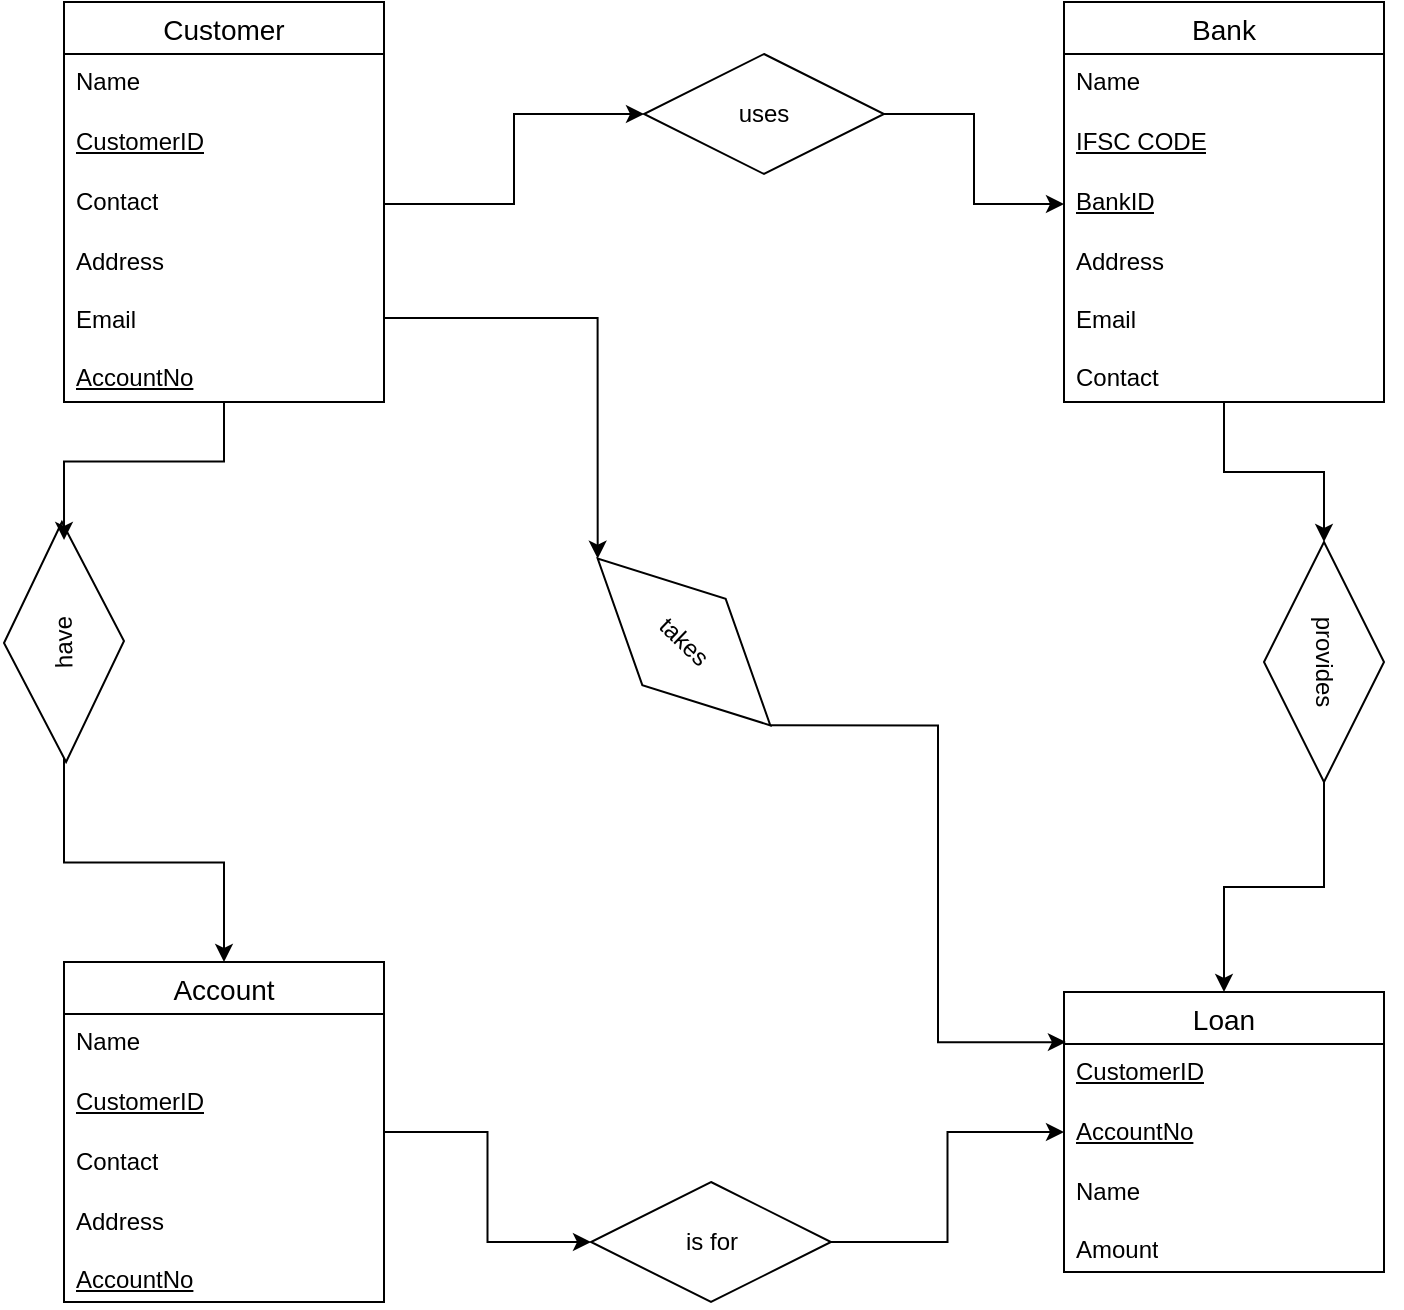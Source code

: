 <mxfile version="24.4.0" type="device">
  <diagram name="Page-1" id="c6KY7Yb14axmqHv76Ozx">
    <mxGraphModel dx="1434" dy="746" grid="1" gridSize="10" guides="1" tooltips="1" connect="1" arrows="1" fold="1" page="1" pageScale="1" pageWidth="827" pageHeight="1169" math="0" shadow="0">
      <root>
        <mxCell id="0" />
        <mxCell id="1" parent="0" />
        <mxCell id="VdIoEbUkgrmwvviUGN7z-34" style="edgeStyle=orthogonalEdgeStyle;rounded=0;orthogonalLoop=1;jettySize=auto;html=1;entryX=0;entryY=0.5;entryDx=0;entryDy=0;" parent="1" source="VdIoEbUkgrmwvviUGN7z-1" target="VdIoEbUkgrmwvviUGN7z-33" edge="1">
          <mxGeometry relative="1" as="geometry" />
        </mxCell>
        <mxCell id="VdIoEbUkgrmwvviUGN7z-1" value="Bank" style="swimlane;fontStyle=0;childLayout=stackLayout;horizontal=1;startSize=26;horizontalStack=0;resizeParent=1;resizeParentMax=0;resizeLast=0;collapsible=1;marginBottom=0;align=center;fontSize=14;" parent="1" vertex="1">
          <mxGeometry x="590" y="40" width="160" height="200" as="geometry">
            <mxRectangle x="590" y="40" width="70" height="30" as="alternateBounds" />
          </mxGeometry>
        </mxCell>
        <mxCell id="VdIoEbUkgrmwvviUGN7z-2" value="Name" style="text;strokeColor=none;fillColor=none;spacingLeft=4;spacingRight=4;overflow=hidden;rotatable=0;points=[[0,0.5],[1,0.5]];portConstraint=eastwest;fontSize=12;whiteSpace=wrap;html=1;" parent="VdIoEbUkgrmwvviUGN7z-1" vertex="1">
          <mxGeometry y="26" width="160" height="30" as="geometry" />
        </mxCell>
        <mxCell id="VdIoEbUkgrmwvviUGN7z-3" value="&lt;u&gt;IFSC CODE&lt;/u&gt;" style="text;strokeColor=none;fillColor=none;spacingLeft=4;spacingRight=4;overflow=hidden;rotatable=0;points=[[0,0.5],[1,0.5]];portConstraint=eastwest;fontSize=12;whiteSpace=wrap;html=1;" parent="VdIoEbUkgrmwvviUGN7z-1" vertex="1">
          <mxGeometry y="56" width="160" height="30" as="geometry" />
        </mxCell>
        <mxCell id="VdIoEbUkgrmwvviUGN7z-4" value="&lt;u&gt;BankID&lt;/u&gt;" style="text;strokeColor=none;fillColor=none;spacingLeft=4;spacingRight=4;overflow=hidden;rotatable=0;points=[[0,0.5],[1,0.5]];portConstraint=eastwest;fontSize=12;whiteSpace=wrap;html=1;" parent="VdIoEbUkgrmwvviUGN7z-1" vertex="1">
          <mxGeometry y="86" width="160" height="30" as="geometry" />
        </mxCell>
        <mxCell id="VdIoEbUkgrmwvviUGN7z-5" value="&lt;div&gt;Address&lt;/div&gt;&lt;div&gt;&lt;br&gt;&lt;/div&gt;&lt;div&gt;Email&lt;/div&gt;&lt;div&gt;&lt;br&gt;&lt;/div&gt;&lt;div&gt;Contact&lt;/div&gt;&lt;div&gt;&lt;br&gt;&lt;/div&gt;" style="text;strokeColor=none;fillColor=none;spacingLeft=4;spacingRight=4;overflow=hidden;rotatable=0;points=[[0,0.5],[1,0.5]];portConstraint=eastwest;fontSize=12;whiteSpace=wrap;html=1;" parent="VdIoEbUkgrmwvviUGN7z-1" vertex="1">
          <mxGeometry y="116" width="160" height="84" as="geometry" />
        </mxCell>
        <mxCell id="VdIoEbUkgrmwvviUGN7z-6" style="edgeStyle=orthogonalEdgeStyle;rounded=0;orthogonalLoop=1;jettySize=auto;html=1;exitX=1;exitY=0.5;exitDx=0;exitDy=0;" parent="VdIoEbUkgrmwvviUGN7z-1" source="VdIoEbUkgrmwvviUGN7z-3" target="VdIoEbUkgrmwvviUGN7z-3" edge="1">
          <mxGeometry relative="1" as="geometry" />
        </mxCell>
        <mxCell id="VdIoEbUkgrmwvviUGN7z-7" value="Customer" style="swimlane;fontStyle=0;childLayout=stackLayout;horizontal=1;startSize=26;horizontalStack=0;resizeParent=1;resizeParentMax=0;resizeLast=0;collapsible=1;marginBottom=0;align=center;fontSize=14;" parent="1" vertex="1">
          <mxGeometry x="90" y="40" width="160" height="200" as="geometry" />
        </mxCell>
        <mxCell id="VdIoEbUkgrmwvviUGN7z-8" value="Name" style="text;strokeColor=none;fillColor=none;spacingLeft=4;spacingRight=4;overflow=hidden;rotatable=0;points=[[0,0.5],[1,0.5]];portConstraint=eastwest;fontSize=12;whiteSpace=wrap;html=1;" parent="VdIoEbUkgrmwvviUGN7z-7" vertex="1">
          <mxGeometry y="26" width="160" height="30" as="geometry" />
        </mxCell>
        <mxCell id="VdIoEbUkgrmwvviUGN7z-9" value="&lt;u&gt;CustomerID&lt;/u&gt;" style="text;strokeColor=none;fillColor=none;spacingLeft=4;spacingRight=4;overflow=hidden;rotatable=0;points=[[0,0.5],[1,0.5]];portConstraint=eastwest;fontSize=12;whiteSpace=wrap;html=1;" parent="VdIoEbUkgrmwvviUGN7z-7" vertex="1">
          <mxGeometry y="56" width="160" height="30" as="geometry" />
        </mxCell>
        <mxCell id="VdIoEbUkgrmwvviUGN7z-10" value="Contact" style="text;strokeColor=none;fillColor=none;spacingLeft=4;spacingRight=4;overflow=hidden;rotatable=0;points=[[0,0.5],[1,0.5]];portConstraint=eastwest;fontSize=12;whiteSpace=wrap;html=1;" parent="VdIoEbUkgrmwvviUGN7z-7" vertex="1">
          <mxGeometry y="86" width="160" height="30" as="geometry" />
        </mxCell>
        <mxCell id="VdIoEbUkgrmwvviUGN7z-11" value="&lt;div&gt;Address&lt;/div&gt;&lt;div&gt;&lt;br&gt;&lt;/div&gt;&lt;div&gt;Email&lt;/div&gt;&lt;div&gt;&lt;br&gt;&lt;/div&gt;&lt;div&gt;&lt;u&gt;AccountNo&lt;/u&gt;&lt;/div&gt;&lt;div&gt;&lt;br&gt;&lt;/div&gt;" style="text;strokeColor=none;fillColor=none;spacingLeft=4;spacingRight=4;overflow=hidden;rotatable=0;points=[[0,0.5],[1,0.5]];portConstraint=eastwest;fontSize=12;whiteSpace=wrap;html=1;" parent="VdIoEbUkgrmwvviUGN7z-7" vertex="1">
          <mxGeometry y="116" width="160" height="84" as="geometry" />
        </mxCell>
        <mxCell id="VdIoEbUkgrmwvviUGN7z-15" value="" style="edgeStyle=orthogonalEdgeStyle;rounded=0;orthogonalLoop=1;jettySize=auto;html=1;entryX=0;entryY=0.5;entryDx=0;entryDy=0;" parent="1" source="VdIoEbUkgrmwvviUGN7z-12" target="VdIoEbUkgrmwvviUGN7z-4" edge="1">
          <mxGeometry relative="1" as="geometry" />
        </mxCell>
        <mxCell id="VdIoEbUkgrmwvviUGN7z-12" value="uses" style="shape=rhombus;perimeter=rhombusPerimeter;whiteSpace=wrap;html=1;align=center;" parent="1" vertex="1">
          <mxGeometry x="380" y="66" width="120" height="60" as="geometry" />
        </mxCell>
        <mxCell id="VdIoEbUkgrmwvviUGN7z-14" style="edgeStyle=orthogonalEdgeStyle;rounded=0;orthogonalLoop=1;jettySize=auto;html=1;exitX=1;exitY=0.5;exitDx=0;exitDy=0;entryX=0;entryY=0.5;entryDx=0;entryDy=0;" parent="1" source="VdIoEbUkgrmwvviUGN7z-10" target="VdIoEbUkgrmwvviUGN7z-12" edge="1">
          <mxGeometry relative="1" as="geometry" />
        </mxCell>
        <mxCell id="VdIoEbUkgrmwvviUGN7z-31" style="edgeStyle=orthogonalEdgeStyle;rounded=0;orthogonalLoop=1;jettySize=auto;html=1;" parent="1" source="VdIoEbUkgrmwvviUGN7z-16" target="VdIoEbUkgrmwvviUGN7z-30" edge="1">
          <mxGeometry relative="1" as="geometry" />
        </mxCell>
        <mxCell id="VdIoEbUkgrmwvviUGN7z-16" value="Account" style="swimlane;fontStyle=0;childLayout=stackLayout;horizontal=1;startSize=26;horizontalStack=0;resizeParent=1;resizeParentMax=0;resizeLast=0;collapsible=1;marginBottom=0;align=center;fontSize=14;" parent="1" vertex="1">
          <mxGeometry x="90" y="520" width="160" height="170" as="geometry" />
        </mxCell>
        <mxCell id="VdIoEbUkgrmwvviUGN7z-17" value="Name" style="text;strokeColor=none;fillColor=none;spacingLeft=4;spacingRight=4;overflow=hidden;rotatable=0;points=[[0,0.5],[1,0.5]];portConstraint=eastwest;fontSize=12;whiteSpace=wrap;html=1;" parent="VdIoEbUkgrmwvviUGN7z-16" vertex="1">
          <mxGeometry y="26" width="160" height="30" as="geometry" />
        </mxCell>
        <mxCell id="VdIoEbUkgrmwvviUGN7z-18" value="&lt;u&gt;CustomerID&lt;/u&gt;" style="text;strokeColor=none;fillColor=none;spacingLeft=4;spacingRight=4;overflow=hidden;rotatable=0;points=[[0,0.5],[1,0.5]];portConstraint=eastwest;fontSize=12;whiteSpace=wrap;html=1;" parent="VdIoEbUkgrmwvviUGN7z-16" vertex="1">
          <mxGeometry y="56" width="160" height="30" as="geometry" />
        </mxCell>
        <mxCell id="VdIoEbUkgrmwvviUGN7z-19" value="Contact" style="text;strokeColor=none;fillColor=none;spacingLeft=4;spacingRight=4;overflow=hidden;rotatable=0;points=[[0,0.5],[1,0.5]];portConstraint=eastwest;fontSize=12;whiteSpace=wrap;html=1;" parent="VdIoEbUkgrmwvviUGN7z-16" vertex="1">
          <mxGeometry y="86" width="160" height="30" as="geometry" />
        </mxCell>
        <mxCell id="VdIoEbUkgrmwvviUGN7z-20" value="&lt;div&gt;Address&lt;/div&gt;&lt;div&gt;&lt;br&gt;&lt;/div&gt;&lt;div&gt;&lt;u&gt;AccountNo&lt;/u&gt;&lt;/div&gt;&lt;div&gt;&lt;br&gt;&lt;/div&gt;" style="text;strokeColor=none;fillColor=none;spacingLeft=4;spacingRight=4;overflow=hidden;rotatable=0;points=[[0,0.5],[1,0.5]];portConstraint=eastwest;fontSize=12;whiteSpace=wrap;html=1;" parent="VdIoEbUkgrmwvviUGN7z-16" vertex="1">
          <mxGeometry y="116" width="160" height="54" as="geometry" />
        </mxCell>
        <mxCell id="VdIoEbUkgrmwvviUGN7z-25" style="edgeStyle=orthogonalEdgeStyle;rounded=0;orthogonalLoop=1;jettySize=auto;html=1;entryX=0.5;entryY=0;entryDx=0;entryDy=0;" parent="1" source="VdIoEbUkgrmwvviUGN7z-23" target="VdIoEbUkgrmwvviUGN7z-16" edge="1">
          <mxGeometry relative="1" as="geometry" />
        </mxCell>
        <mxCell id="VdIoEbUkgrmwvviUGN7z-23" value="have" style="shape=rhombus;perimeter=rhombusPerimeter;whiteSpace=wrap;html=1;align=center;rotation=-91;" parent="1" vertex="1">
          <mxGeometry x="30" y="330" width="120" height="60" as="geometry" />
        </mxCell>
        <mxCell id="VdIoEbUkgrmwvviUGN7z-24" style="edgeStyle=orthogonalEdgeStyle;rounded=0;orthogonalLoop=1;jettySize=auto;html=1;entryX=0.925;entryY=0.515;entryDx=0;entryDy=0;entryPerimeter=0;" parent="1" source="VdIoEbUkgrmwvviUGN7z-7" target="VdIoEbUkgrmwvviUGN7z-23" edge="1">
          <mxGeometry relative="1" as="geometry" />
        </mxCell>
        <mxCell id="VdIoEbUkgrmwvviUGN7z-26" value="Loan" style="swimlane;fontStyle=0;childLayout=stackLayout;horizontal=1;startSize=26;horizontalStack=0;resizeParent=1;resizeParentMax=0;resizeLast=0;collapsible=1;marginBottom=0;align=center;fontSize=14;" parent="1" vertex="1">
          <mxGeometry x="590" y="535" width="160" height="140" as="geometry" />
        </mxCell>
        <mxCell id="VdIoEbUkgrmwvviUGN7z-27" value="&lt;u&gt;CustomerID&lt;/u&gt;" style="text;strokeColor=none;fillColor=none;spacingLeft=4;spacingRight=4;overflow=hidden;rotatable=0;points=[[0,0.5],[1,0.5]];portConstraint=eastwest;fontSize=12;whiteSpace=wrap;html=1;" parent="VdIoEbUkgrmwvviUGN7z-26" vertex="1">
          <mxGeometry y="26" width="160" height="30" as="geometry" />
        </mxCell>
        <mxCell id="VdIoEbUkgrmwvviUGN7z-28" value="&lt;u&gt;AccountNo&lt;/u&gt;" style="text;strokeColor=none;fillColor=none;spacingLeft=4;spacingRight=4;overflow=hidden;rotatable=0;points=[[0,0.5],[1,0.5]];portConstraint=eastwest;fontSize=12;whiteSpace=wrap;html=1;" parent="VdIoEbUkgrmwvviUGN7z-26" vertex="1">
          <mxGeometry y="56" width="160" height="30" as="geometry" />
        </mxCell>
        <mxCell id="VdIoEbUkgrmwvviUGN7z-29" value="Name&lt;div&gt;&lt;br&gt;&lt;/div&gt;&lt;div&gt;Amount&lt;/div&gt;&lt;div&gt;&lt;br&gt;&lt;/div&gt;&lt;div&gt;&lt;br&gt;&lt;/div&gt;" style="text;strokeColor=none;fillColor=none;spacingLeft=4;spacingRight=4;overflow=hidden;rotatable=0;points=[[0,0.5],[1,0.5]];portConstraint=eastwest;fontSize=12;whiteSpace=wrap;html=1;" parent="VdIoEbUkgrmwvviUGN7z-26" vertex="1">
          <mxGeometry y="86" width="160" height="54" as="geometry" />
        </mxCell>
        <mxCell id="VdIoEbUkgrmwvviUGN7z-32" style="edgeStyle=orthogonalEdgeStyle;rounded=0;orthogonalLoop=1;jettySize=auto;html=1;entryX=0;entryY=0.5;entryDx=0;entryDy=0;" parent="1" source="VdIoEbUkgrmwvviUGN7z-30" target="VdIoEbUkgrmwvviUGN7z-26" edge="1">
          <mxGeometry relative="1" as="geometry" />
        </mxCell>
        <mxCell id="VdIoEbUkgrmwvviUGN7z-30" value="is for" style="shape=rhombus;perimeter=rhombusPerimeter;whiteSpace=wrap;html=1;align=center;" parent="1" vertex="1">
          <mxGeometry x="353.5" y="630" width="120" height="60" as="geometry" />
        </mxCell>
        <mxCell id="VdIoEbUkgrmwvviUGN7z-35" style="edgeStyle=orthogonalEdgeStyle;rounded=0;orthogonalLoop=1;jettySize=auto;html=1;exitX=1;exitY=0.5;exitDx=0;exitDy=0;" parent="1" source="VdIoEbUkgrmwvviUGN7z-33" target="VdIoEbUkgrmwvviUGN7z-26" edge="1">
          <mxGeometry relative="1" as="geometry" />
        </mxCell>
        <mxCell id="VdIoEbUkgrmwvviUGN7z-33" value="provides" style="shape=rhombus;perimeter=rhombusPerimeter;whiteSpace=wrap;html=1;align=center;rotation=90;" parent="1" vertex="1">
          <mxGeometry x="660" y="340" width="120" height="60" as="geometry" />
        </mxCell>
        <mxCell id="vV0UExS6bwdc_8UPmGbI-1" value="takes" style="shape=rhombus;perimeter=rhombusPerimeter;whiteSpace=wrap;html=1;align=center;rotation=44;" vertex="1" parent="1">
          <mxGeometry x="340" y="330" width="120" height="60" as="geometry" />
        </mxCell>
        <mxCell id="vV0UExS6bwdc_8UPmGbI-4" style="edgeStyle=orthogonalEdgeStyle;rounded=0;orthogonalLoop=1;jettySize=auto;html=1;exitX=1;exitY=0.5;exitDx=0;exitDy=0;entryX=0.006;entryY=0.179;entryDx=0;entryDy=0;entryPerimeter=0;" edge="1" parent="1" source="vV0UExS6bwdc_8UPmGbI-1" target="VdIoEbUkgrmwvviUGN7z-26">
          <mxGeometry relative="1" as="geometry" />
        </mxCell>
        <mxCell id="vV0UExS6bwdc_8UPmGbI-5" style="edgeStyle=orthogonalEdgeStyle;rounded=0;orthogonalLoop=1;jettySize=auto;html=1;exitX=1;exitY=0.5;exitDx=0;exitDy=0;entryX=0;entryY=0.5;entryDx=0;entryDy=0;" edge="1" parent="1" source="VdIoEbUkgrmwvviUGN7z-11" target="vV0UExS6bwdc_8UPmGbI-1">
          <mxGeometry relative="1" as="geometry" />
        </mxCell>
      </root>
    </mxGraphModel>
  </diagram>
</mxfile>
